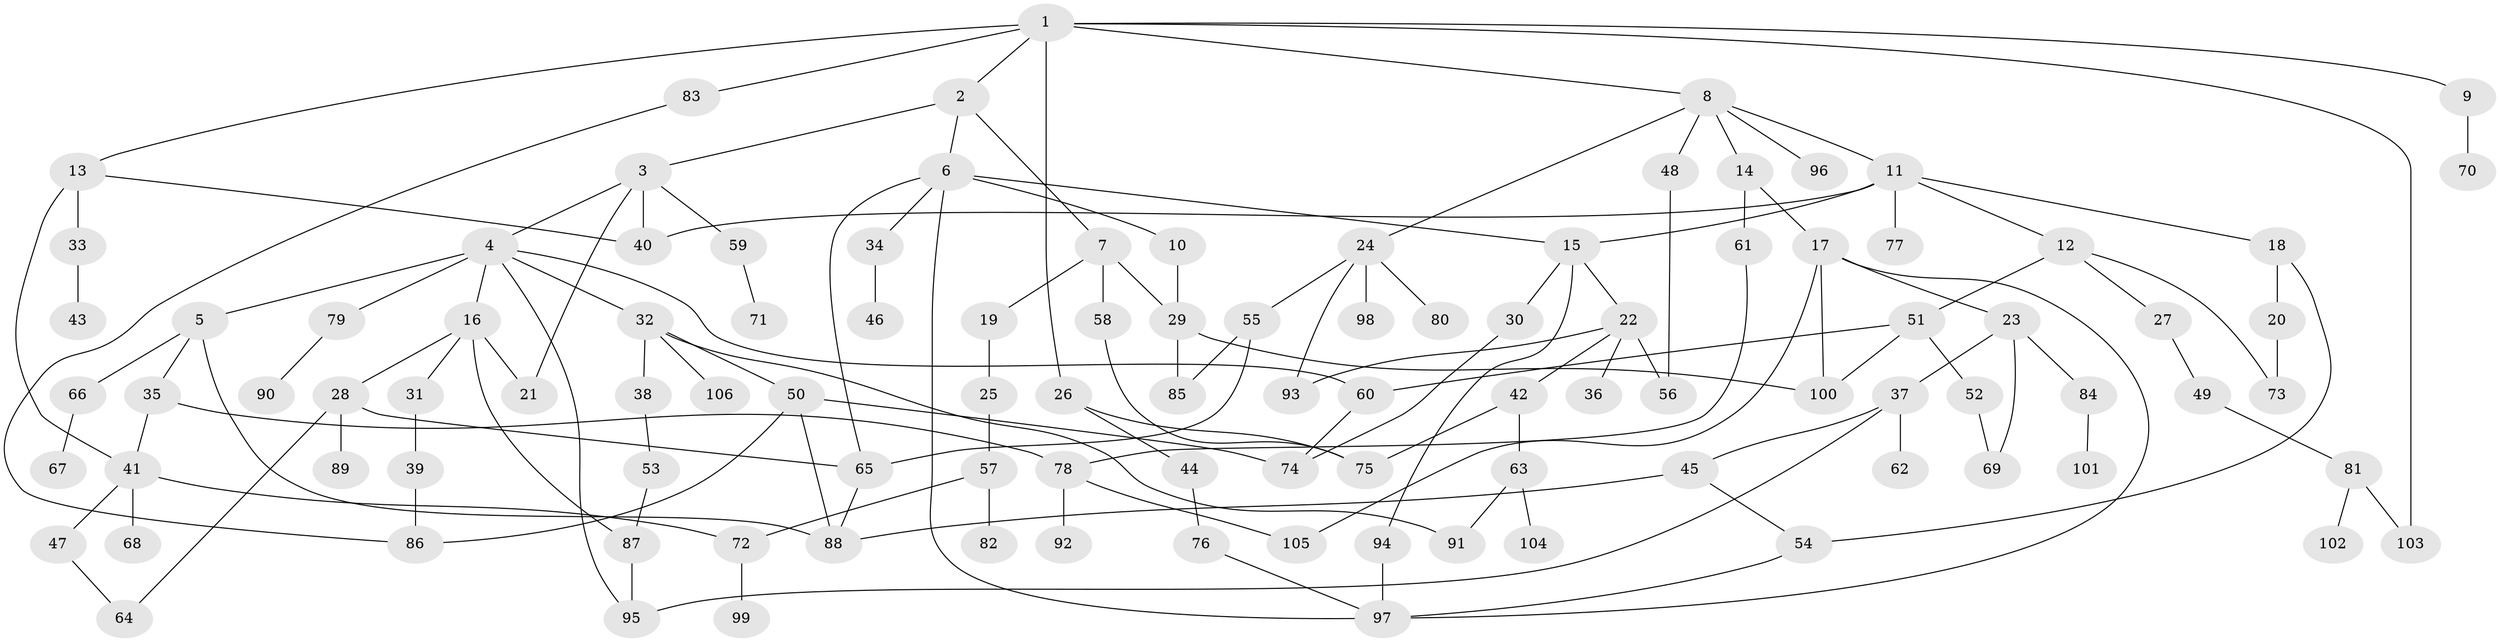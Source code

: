 // Generated by graph-tools (version 1.1) at 2025/34/03/09/25 02:34:21]
// undirected, 106 vertices, 144 edges
graph export_dot {
graph [start="1"]
  node [color=gray90,style=filled];
  1;
  2;
  3;
  4;
  5;
  6;
  7;
  8;
  9;
  10;
  11;
  12;
  13;
  14;
  15;
  16;
  17;
  18;
  19;
  20;
  21;
  22;
  23;
  24;
  25;
  26;
  27;
  28;
  29;
  30;
  31;
  32;
  33;
  34;
  35;
  36;
  37;
  38;
  39;
  40;
  41;
  42;
  43;
  44;
  45;
  46;
  47;
  48;
  49;
  50;
  51;
  52;
  53;
  54;
  55;
  56;
  57;
  58;
  59;
  60;
  61;
  62;
  63;
  64;
  65;
  66;
  67;
  68;
  69;
  70;
  71;
  72;
  73;
  74;
  75;
  76;
  77;
  78;
  79;
  80;
  81;
  82;
  83;
  84;
  85;
  86;
  87;
  88;
  89;
  90;
  91;
  92;
  93;
  94;
  95;
  96;
  97;
  98;
  99;
  100;
  101;
  102;
  103;
  104;
  105;
  106;
  1 -- 2;
  1 -- 8;
  1 -- 9;
  1 -- 13;
  1 -- 26;
  1 -- 83;
  1 -- 103;
  2 -- 3;
  2 -- 6;
  2 -- 7;
  3 -- 4;
  3 -- 40;
  3 -- 59;
  3 -- 21;
  4 -- 5;
  4 -- 16;
  4 -- 32;
  4 -- 79;
  4 -- 95;
  4 -- 60;
  5 -- 35;
  5 -- 66;
  5 -- 88;
  6 -- 10;
  6 -- 15;
  6 -- 34;
  6 -- 97;
  6 -- 65;
  7 -- 19;
  7 -- 58;
  7 -- 29;
  8 -- 11;
  8 -- 14;
  8 -- 24;
  8 -- 48;
  8 -- 96;
  9 -- 70;
  10 -- 29;
  11 -- 12;
  11 -- 18;
  11 -- 77;
  11 -- 40;
  11 -- 15;
  12 -- 27;
  12 -- 51;
  12 -- 73;
  13 -- 33;
  13 -- 40;
  13 -- 41;
  14 -- 17;
  14 -- 61;
  15 -- 22;
  15 -- 30;
  15 -- 94;
  16 -- 21;
  16 -- 28;
  16 -- 31;
  16 -- 87;
  17 -- 23;
  17 -- 100;
  17 -- 97;
  17 -- 105;
  18 -- 20;
  18 -- 54;
  19 -- 25;
  20 -- 73;
  22 -- 36;
  22 -- 42;
  22 -- 56;
  22 -- 93;
  23 -- 37;
  23 -- 84;
  23 -- 69;
  24 -- 55;
  24 -- 80;
  24 -- 93;
  24 -- 98;
  25 -- 57;
  26 -- 44;
  26 -- 75;
  27 -- 49;
  28 -- 65;
  28 -- 89;
  28 -- 64;
  29 -- 100;
  29 -- 85;
  30 -- 74;
  31 -- 39;
  32 -- 38;
  32 -- 50;
  32 -- 106;
  32 -- 91;
  33 -- 43;
  34 -- 46;
  35 -- 41;
  35 -- 78;
  37 -- 45;
  37 -- 62;
  37 -- 95;
  38 -- 53;
  39 -- 86;
  41 -- 47;
  41 -- 68;
  41 -- 72;
  42 -- 63;
  42 -- 75;
  44 -- 76;
  45 -- 54;
  45 -- 88;
  47 -- 64;
  48 -- 56;
  49 -- 81;
  50 -- 74;
  50 -- 86;
  50 -- 88;
  51 -- 52;
  51 -- 60;
  51 -- 100;
  52 -- 69;
  53 -- 87;
  54 -- 97;
  55 -- 85;
  55 -- 65;
  57 -- 72;
  57 -- 82;
  58 -- 75;
  59 -- 71;
  60 -- 74;
  61 -- 78;
  63 -- 91;
  63 -- 104;
  65 -- 88;
  66 -- 67;
  72 -- 99;
  76 -- 97;
  78 -- 92;
  78 -- 105;
  79 -- 90;
  81 -- 102;
  81 -- 103;
  83 -- 86;
  84 -- 101;
  87 -- 95;
  94 -- 97;
}

